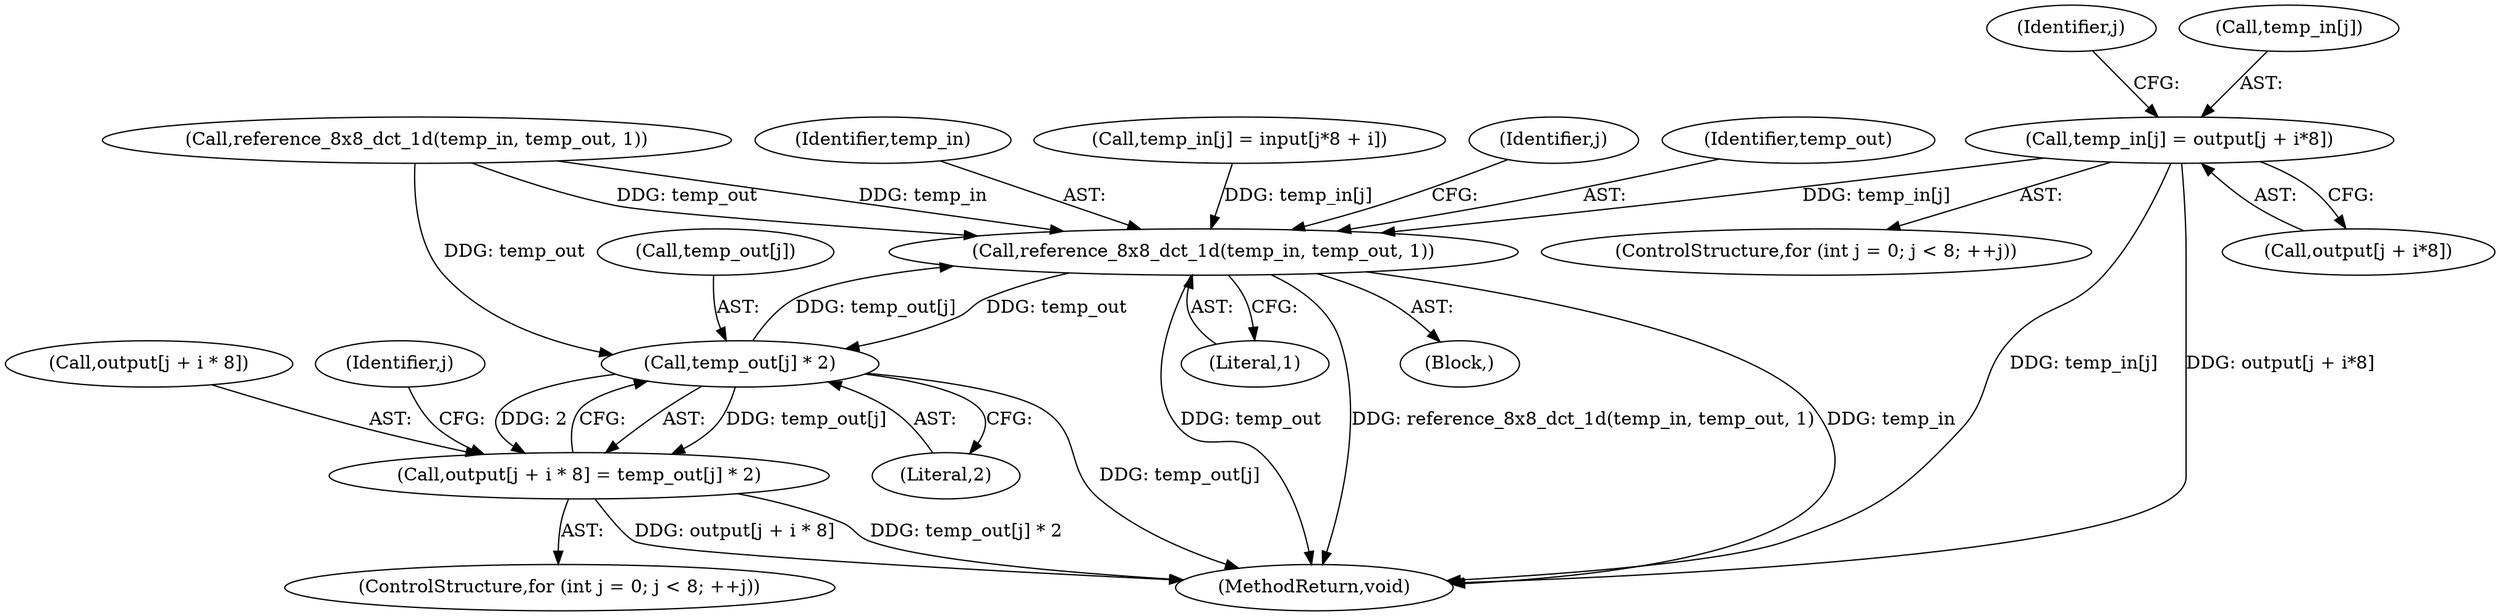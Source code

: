 digraph "0_Android_5a9753fca56f0eeb9f61e342b2fccffc364f9426_90@integer" {
"1000192" [label="(Call,temp_in[j] = output[j + i*8])"];
"1000203" [label="(Call,reference_8x8_dct_1d(temp_in, temp_out, 1))"];
"1000225" [label="(Call,temp_out[j] * 2)"];
"1000217" [label="(Call,output[j + i * 8] = temp_out[j] * 2)"];
"1000204" [label="(Identifier,temp_in)"];
"1000133" [label="(Call,temp_in[j] = input[j*8 + i])"];
"1000192" [label="(Call,temp_in[j] = output[j + i*8])"];
"1000226" [label="(Call,temp_out[j])"];
"1000218" [label="(Call,output[j + i * 8])"];
"1000210" [label="(Identifier,j)"];
"1000203" [label="(Call,reference_8x8_dct_1d(temp_in, temp_out, 1))"];
"1000182" [label="(ControlStructure,for (int j = 0; j < 8; ++j))"];
"1000191" [label="(Identifier,j)"];
"1000217" [label="(Call,output[j + i * 8] = temp_out[j] * 2)"];
"1000144" [label="(Call,reference_8x8_dct_1d(temp_in, temp_out, 1))"];
"1000229" [label="(Literal,2)"];
"1000205" [label="(Identifier,temp_out)"];
"1000235" [label="(MethodReturn,void)"];
"1000206" [label="(Literal,1)"];
"1000196" [label="(Call,output[j + i*8])"];
"1000225" [label="(Call,temp_out[j] * 2)"];
"1000216" [label="(Identifier,j)"];
"1000179" [label="(Block,)"];
"1000193" [label="(Call,temp_in[j])"];
"1000207" [label="(ControlStructure,for (int j = 0; j < 8; ++j))"];
"1000192" -> "1000182"  [label="AST: "];
"1000192" -> "1000196"  [label="CFG: "];
"1000193" -> "1000192"  [label="AST: "];
"1000196" -> "1000192"  [label="AST: "];
"1000191" -> "1000192"  [label="CFG: "];
"1000192" -> "1000235"  [label="DDG: temp_in[j]"];
"1000192" -> "1000235"  [label="DDG: output[j + i*8]"];
"1000192" -> "1000203"  [label="DDG: temp_in[j]"];
"1000203" -> "1000179"  [label="AST: "];
"1000203" -> "1000206"  [label="CFG: "];
"1000204" -> "1000203"  [label="AST: "];
"1000205" -> "1000203"  [label="AST: "];
"1000206" -> "1000203"  [label="AST: "];
"1000210" -> "1000203"  [label="CFG: "];
"1000203" -> "1000235"  [label="DDG: temp_out"];
"1000203" -> "1000235"  [label="DDG: reference_8x8_dct_1d(temp_in, temp_out, 1)"];
"1000203" -> "1000235"  [label="DDG: temp_in"];
"1000133" -> "1000203"  [label="DDG: temp_in[j]"];
"1000144" -> "1000203"  [label="DDG: temp_in"];
"1000144" -> "1000203"  [label="DDG: temp_out"];
"1000225" -> "1000203"  [label="DDG: temp_out[j]"];
"1000203" -> "1000225"  [label="DDG: temp_out"];
"1000225" -> "1000217"  [label="AST: "];
"1000225" -> "1000229"  [label="CFG: "];
"1000226" -> "1000225"  [label="AST: "];
"1000229" -> "1000225"  [label="AST: "];
"1000217" -> "1000225"  [label="CFG: "];
"1000225" -> "1000235"  [label="DDG: temp_out[j]"];
"1000225" -> "1000217"  [label="DDG: temp_out[j]"];
"1000225" -> "1000217"  [label="DDG: 2"];
"1000144" -> "1000225"  [label="DDG: temp_out"];
"1000217" -> "1000207"  [label="AST: "];
"1000218" -> "1000217"  [label="AST: "];
"1000216" -> "1000217"  [label="CFG: "];
"1000217" -> "1000235"  [label="DDG: temp_out[j] * 2"];
"1000217" -> "1000235"  [label="DDG: output[j + i * 8]"];
}
